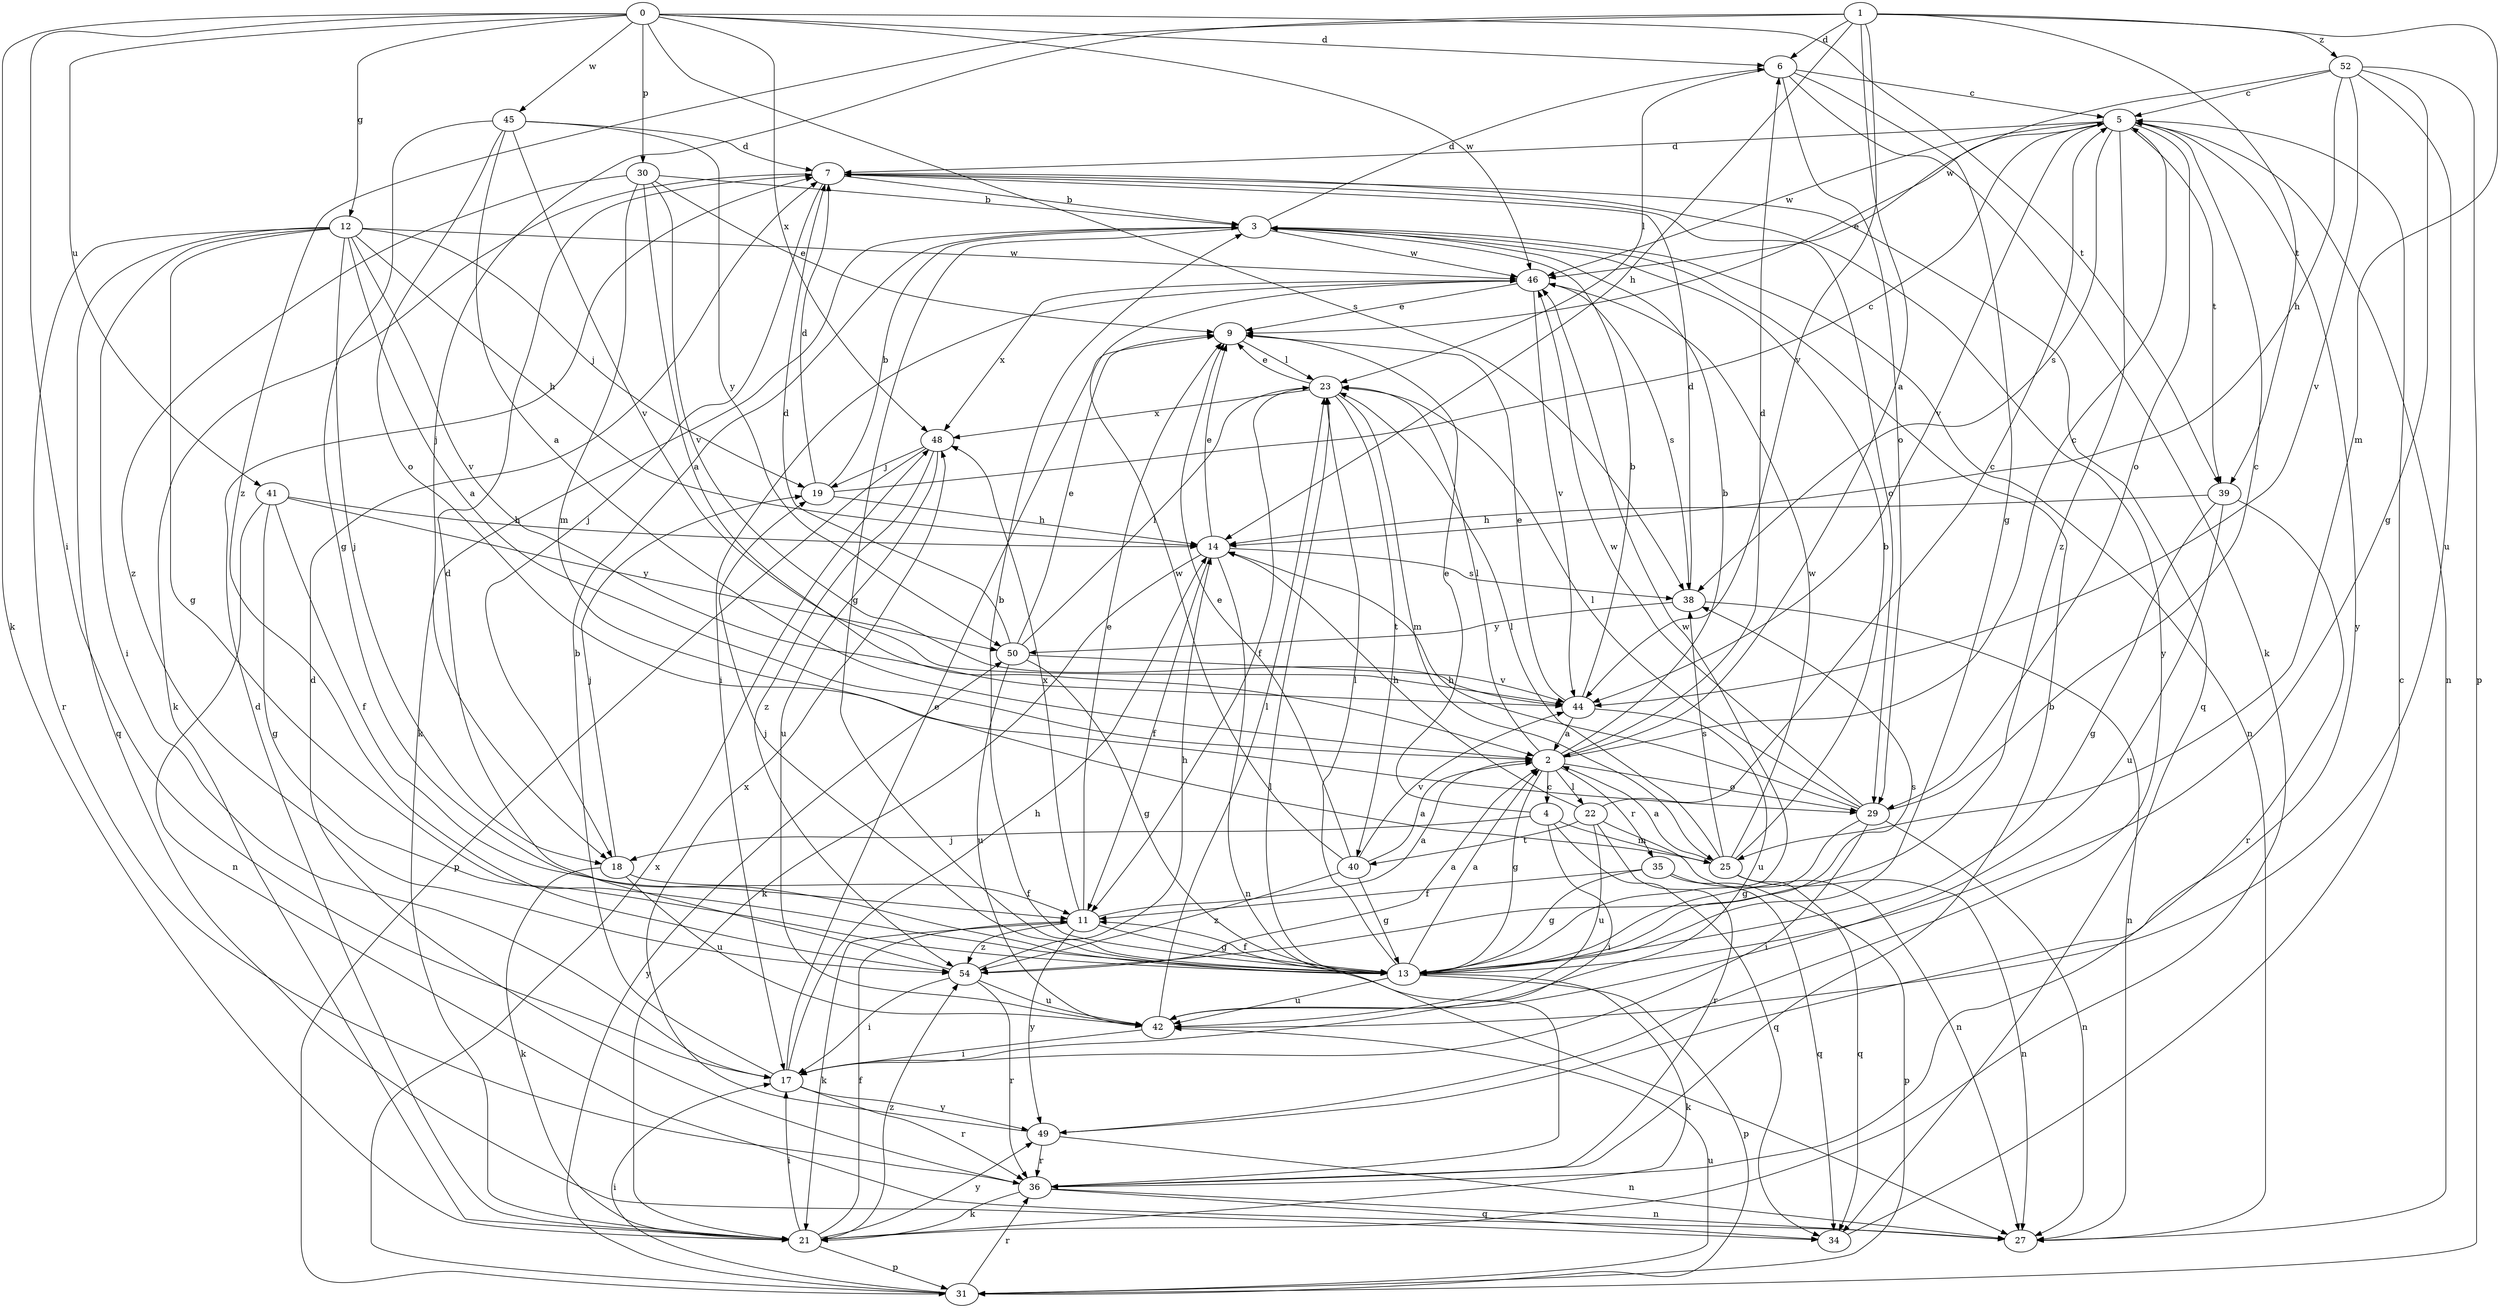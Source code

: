 strict digraph  {
0;
1;
2;
3;
4;
5;
6;
7;
9;
11;
12;
13;
14;
17;
18;
19;
21;
22;
23;
25;
27;
29;
30;
31;
34;
35;
36;
38;
39;
40;
41;
42;
44;
45;
46;
48;
49;
50;
52;
54;
0 -> 6  [label=d];
0 -> 12  [label=g];
0 -> 17  [label=i];
0 -> 21  [label=k];
0 -> 30  [label=p];
0 -> 38  [label=s];
0 -> 39  [label=t];
0 -> 41  [label=u];
0 -> 45  [label=w];
0 -> 46  [label=w];
0 -> 48  [label=x];
1 -> 2  [label=a];
1 -> 6  [label=d];
1 -> 14  [label=h];
1 -> 18  [label=j];
1 -> 25  [label=m];
1 -> 39  [label=t];
1 -> 44  [label=v];
1 -> 52  [label=z];
1 -> 54  [label=z];
2 -> 3  [label=b];
2 -> 4  [label=c];
2 -> 5  [label=c];
2 -> 6  [label=d];
2 -> 13  [label=g];
2 -> 22  [label=l];
2 -> 23  [label=l];
2 -> 29  [label=o];
2 -> 35  [label=r];
3 -> 6  [label=d];
3 -> 13  [label=g];
3 -> 21  [label=k];
3 -> 27  [label=n];
3 -> 46  [label=w];
4 -> 9  [label=e];
4 -> 17  [label=i];
4 -> 18  [label=j];
4 -> 25  [label=m];
4 -> 34  [label=q];
5 -> 7  [label=d];
5 -> 9  [label=e];
5 -> 27  [label=n];
5 -> 29  [label=o];
5 -> 38  [label=s];
5 -> 39  [label=t];
5 -> 44  [label=v];
5 -> 46  [label=w];
5 -> 49  [label=y];
5 -> 54  [label=z];
6 -> 5  [label=c];
6 -> 13  [label=g];
6 -> 21  [label=k];
6 -> 23  [label=l];
6 -> 29  [label=o];
7 -> 3  [label=b];
7 -> 18  [label=j];
7 -> 21  [label=k];
7 -> 29  [label=o];
7 -> 34  [label=q];
7 -> 49  [label=y];
9 -> 23  [label=l];
11 -> 2  [label=a];
11 -> 9  [label=e];
11 -> 13  [label=g];
11 -> 21  [label=k];
11 -> 48  [label=x];
11 -> 49  [label=y];
11 -> 54  [label=z];
12 -> 2  [label=a];
12 -> 13  [label=g];
12 -> 14  [label=h];
12 -> 17  [label=i];
12 -> 18  [label=j];
12 -> 19  [label=j];
12 -> 34  [label=q];
12 -> 36  [label=r];
12 -> 44  [label=v];
12 -> 46  [label=w];
13 -> 2  [label=a];
13 -> 3  [label=b];
13 -> 11  [label=f];
13 -> 19  [label=j];
13 -> 21  [label=k];
13 -> 23  [label=l];
13 -> 31  [label=p];
13 -> 38  [label=s];
13 -> 42  [label=u];
13 -> 46  [label=w];
14 -> 9  [label=e];
14 -> 11  [label=f];
14 -> 21  [label=k];
14 -> 27  [label=n];
14 -> 38  [label=s];
17 -> 3  [label=b];
17 -> 9  [label=e];
17 -> 14  [label=h];
17 -> 36  [label=r];
17 -> 49  [label=y];
18 -> 11  [label=f];
18 -> 19  [label=j];
18 -> 21  [label=k];
18 -> 42  [label=u];
19 -> 3  [label=b];
19 -> 5  [label=c];
19 -> 7  [label=d];
19 -> 14  [label=h];
21 -> 7  [label=d];
21 -> 11  [label=f];
21 -> 17  [label=i];
21 -> 31  [label=p];
21 -> 49  [label=y];
21 -> 54  [label=z];
22 -> 5  [label=c];
22 -> 14  [label=h];
22 -> 27  [label=n];
22 -> 36  [label=r];
22 -> 40  [label=t];
22 -> 42  [label=u];
23 -> 9  [label=e];
23 -> 11  [label=f];
23 -> 25  [label=m];
23 -> 40  [label=t];
23 -> 48  [label=x];
25 -> 2  [label=a];
25 -> 3  [label=b];
25 -> 23  [label=l];
25 -> 27  [label=n];
25 -> 34  [label=q];
25 -> 38  [label=s];
25 -> 46  [label=w];
29 -> 5  [label=c];
29 -> 13  [label=g];
29 -> 14  [label=h];
29 -> 17  [label=i];
29 -> 23  [label=l];
29 -> 27  [label=n];
29 -> 46  [label=w];
30 -> 2  [label=a];
30 -> 3  [label=b];
30 -> 9  [label=e];
30 -> 25  [label=m];
30 -> 44  [label=v];
30 -> 54  [label=z];
31 -> 17  [label=i];
31 -> 36  [label=r];
31 -> 42  [label=u];
31 -> 48  [label=x];
31 -> 50  [label=y];
34 -> 5  [label=c];
35 -> 11  [label=f];
35 -> 13  [label=g];
35 -> 31  [label=p];
35 -> 34  [label=q];
36 -> 3  [label=b];
36 -> 7  [label=d];
36 -> 21  [label=k];
36 -> 23  [label=l];
36 -> 27  [label=n];
36 -> 34  [label=q];
38 -> 7  [label=d];
38 -> 27  [label=n];
38 -> 50  [label=y];
39 -> 13  [label=g];
39 -> 14  [label=h];
39 -> 36  [label=r];
39 -> 42  [label=u];
40 -> 2  [label=a];
40 -> 9  [label=e];
40 -> 13  [label=g];
40 -> 44  [label=v];
40 -> 46  [label=w];
40 -> 54  [label=z];
41 -> 11  [label=f];
41 -> 13  [label=g];
41 -> 14  [label=h];
41 -> 27  [label=n];
41 -> 50  [label=y];
42 -> 17  [label=i];
42 -> 23  [label=l];
44 -> 2  [label=a];
44 -> 3  [label=b];
44 -> 9  [label=e];
44 -> 42  [label=u];
45 -> 2  [label=a];
45 -> 7  [label=d];
45 -> 13  [label=g];
45 -> 29  [label=o];
45 -> 44  [label=v];
45 -> 50  [label=y];
46 -> 9  [label=e];
46 -> 17  [label=i];
46 -> 38  [label=s];
46 -> 44  [label=v];
46 -> 48  [label=x];
48 -> 19  [label=j];
48 -> 31  [label=p];
48 -> 42  [label=u];
48 -> 54  [label=z];
49 -> 27  [label=n];
49 -> 36  [label=r];
49 -> 48  [label=x];
50 -> 7  [label=d];
50 -> 9  [label=e];
50 -> 13  [label=g];
50 -> 23  [label=l];
50 -> 42  [label=u];
50 -> 44  [label=v];
52 -> 5  [label=c];
52 -> 13  [label=g];
52 -> 14  [label=h];
52 -> 31  [label=p];
52 -> 42  [label=u];
52 -> 44  [label=v];
52 -> 46  [label=w];
54 -> 2  [label=a];
54 -> 7  [label=d];
54 -> 14  [label=h];
54 -> 17  [label=i];
54 -> 36  [label=r];
54 -> 42  [label=u];
}

